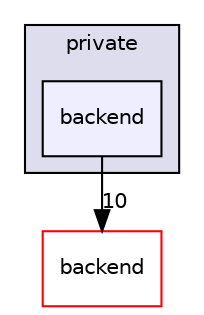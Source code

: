 digraph "backend/include/private/backend" {
  bgcolor=transparent;
  compound=true
  node [ fontsize="10", fontname="Helvetica"];
  edge [ labelfontsize="10", labelfontname="Helvetica"];
  subgraph clusterdir_b57f91c584b33434f5bb9d465afaae56 {
    graph [ bgcolor="#ddddee", pencolor="black", label="private" fontname="Helvetica", fontsize="10", URL="dir_b57f91c584b33434f5bb9d465afaae56.html"]
  dir_61853595256c135fef66bbc6cd9b76db [shape=box, label="backend", style="filled", fillcolor="#eeeeff", pencolor="black", URL="dir_61853595256c135fef66bbc6cd9b76db.html"];
  }
  dir_218415fef68cdefe3dbfb6940d1edfea [shape=box label="backend" color="red" URL="dir_218415fef68cdefe3dbfb6940d1edfea.html"];
  dir_61853595256c135fef66bbc6cd9b76db->dir_218415fef68cdefe3dbfb6940d1edfea [headlabel="10", labeldistance=1.5 headhref="dir_000005_000002.html"];
}
